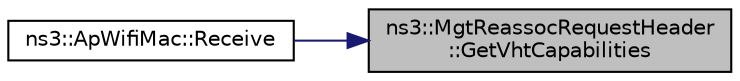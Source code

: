 digraph "ns3::MgtReassocRequestHeader::GetVhtCapabilities"
{
 // LATEX_PDF_SIZE
  edge [fontname="Helvetica",fontsize="10",labelfontname="Helvetica",labelfontsize="10"];
  node [fontname="Helvetica",fontsize="10",shape=record];
  rankdir="RL";
  Node1 [label="ns3::MgtReassocRequestHeader\l::GetVhtCapabilities",height=0.2,width=0.4,color="black", fillcolor="grey75", style="filled", fontcolor="black",tooltip="Return the VHT capabilities."];
  Node1 -> Node2 [dir="back",color="midnightblue",fontsize="10",style="solid",fontname="Helvetica"];
  Node2 [label="ns3::ApWifiMac::Receive",height=0.2,width=0.4,color="black", fillcolor="white", style="filled",URL="$classns3_1_1_ap_wifi_mac.html#af264125e11c4d132d18966a6aa02ace5",tooltip="This method acts as the MacRxMiddle receive callback and is invoked to notify us that a frame has bee..."];
}
